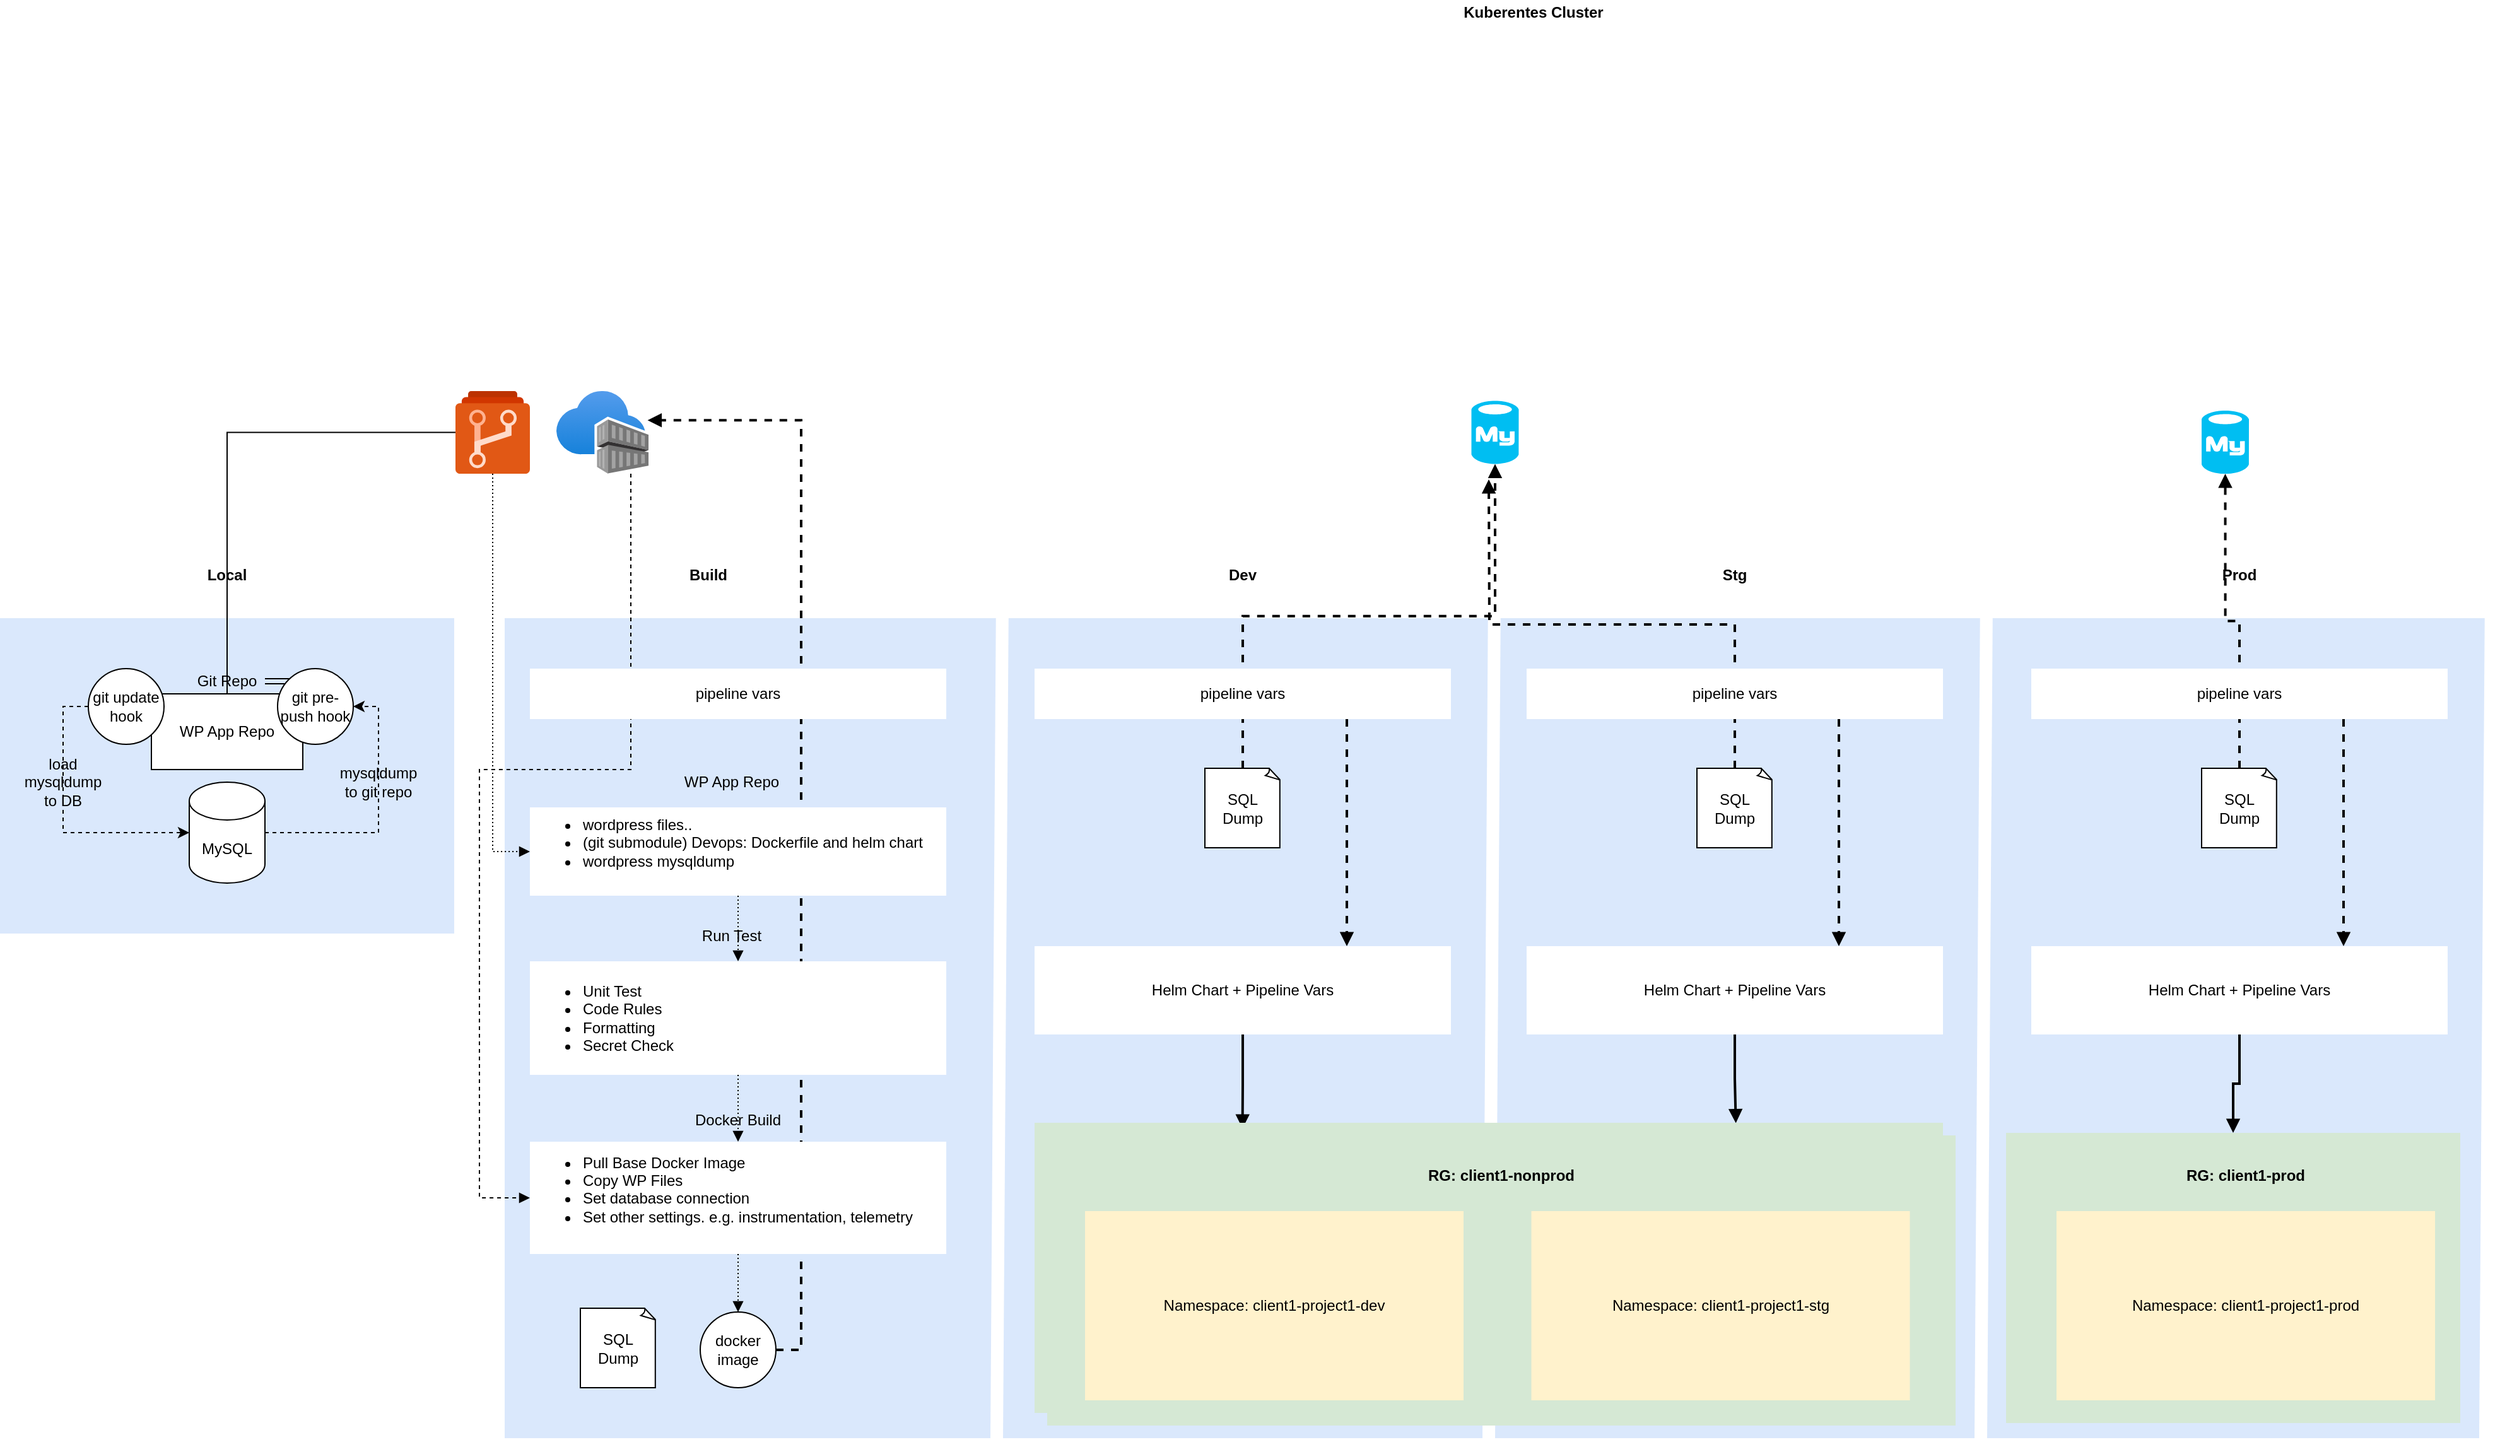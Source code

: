 <mxfile version="13.10.4" type="github">
  <diagram id="VkWiQgKyTVFQmq3Agn1a" name="Page-1">
    <mxGraphModel dx="2201" dy="1944" grid="1" gridSize="10" guides="1" tooltips="1" connect="1" arrows="1" fold="1" page="1" pageScale="1" pageWidth="850" pageHeight="1100" math="0" shadow="0">
      <root>
        <mxCell id="0" />
        <mxCell id="1" parent="0" />
        <mxCell id="SQHUohOvqXXeoGCL0_S1-23" value="" style="rounded=0;whiteSpace=wrap;html=1;fillColor=#dae8fc;strokeColor=none;" vertex="1" parent="1">
          <mxGeometry x="-10" y="400" width="360" height="250" as="geometry" />
        </mxCell>
        <mxCell id="SQHUohOvqXXeoGCL0_S1-17" style="edgeStyle=orthogonalEdgeStyle;rounded=0;orthogonalLoop=1;jettySize=auto;html=1;entryX=1;entryY=0.5;entryDx=0;entryDy=0;dashed=1;" edge="1" parent="1" source="SQHUohOvqXXeoGCL0_S1-1" target="SQHUohOvqXXeoGCL0_S1-6">
          <mxGeometry relative="1" as="geometry" />
        </mxCell>
        <mxCell id="SQHUohOvqXXeoGCL0_S1-1" value="MySQL" style="shape=cylinder3;whiteSpace=wrap;html=1;boundedLbl=1;backgroundOutline=1;size=15;" vertex="1" parent="1">
          <mxGeometry x="140" y="530" width="60" height="80" as="geometry" />
        </mxCell>
        <mxCell id="SQHUohOvqXXeoGCL0_S1-3" value="WP App Repo" style="rounded=0;whiteSpace=wrap;html=1;" vertex="1" parent="1">
          <mxGeometry x="110" y="460" width="120" height="60" as="geometry" />
        </mxCell>
        <mxCell id="SQHUohOvqXXeoGCL0_S1-16" style="edgeStyle=orthogonalEdgeStyle;rounded=0;orthogonalLoop=1;jettySize=auto;html=1;entryX=0;entryY=0.5;entryDx=0;entryDy=0;entryPerimeter=0;dashed=1;exitX=0;exitY=0.5;exitDx=0;exitDy=0;" edge="1" parent="1" source="SQHUohOvqXXeoGCL0_S1-4" target="SQHUohOvqXXeoGCL0_S1-1">
          <mxGeometry relative="1" as="geometry" />
        </mxCell>
        <mxCell id="SQHUohOvqXXeoGCL0_S1-4" value="git update hook" style="ellipse;whiteSpace=wrap;html=1;aspect=fixed;" vertex="1" parent="1">
          <mxGeometry x="60" y="440" width="60" height="60" as="geometry" />
        </mxCell>
        <mxCell id="SQHUohOvqXXeoGCL0_S1-45" value="" style="edgeStyle=orthogonalEdgeStyle;shape=link;rounded=0;orthogonalLoop=1;jettySize=auto;html=1;endArrow=none;endFill=0;" edge="1" parent="1" source="SQHUohOvqXXeoGCL0_S1-5" target="SQHUohOvqXXeoGCL0_S1-6">
          <mxGeometry relative="1" as="geometry" />
        </mxCell>
        <mxCell id="SQHUohOvqXXeoGCL0_S1-5" value="Git Repo" style="text;html=1;strokeColor=none;fillColor=none;align=center;verticalAlign=middle;whiteSpace=wrap;rounded=0;" vertex="1" parent="1">
          <mxGeometry x="140" y="440" width="60" height="20" as="geometry" />
        </mxCell>
        <mxCell id="SQHUohOvqXXeoGCL0_S1-6" value="git pre-push hook" style="ellipse;whiteSpace=wrap;html=1;aspect=fixed;" vertex="1" parent="1">
          <mxGeometry x="210" y="440" width="60" height="60" as="geometry" />
        </mxCell>
        <mxCell id="SQHUohOvqXXeoGCL0_S1-13" value="mysqldump to git repo" style="text;html=1;strokeColor=none;fillColor=none;align=center;verticalAlign=middle;whiteSpace=wrap;rounded=0;" vertex="1" parent="1">
          <mxGeometry x="260" y="520" width="60" height="20" as="geometry" />
        </mxCell>
        <mxCell id="SQHUohOvqXXeoGCL0_S1-21" value="load mysqldump to DB" style="text;html=1;strokeColor=none;fillColor=none;align=center;verticalAlign=middle;whiteSpace=wrap;rounded=0;" vertex="1" parent="1">
          <mxGeometry x="10" y="520" width="60" height="20" as="geometry" />
        </mxCell>
        <mxCell id="SQHUohOvqXXeoGCL0_S1-24" value="&lt;b&gt;Local&lt;/b&gt;" style="text;html=1;strokeColor=none;fillColor=none;align=center;verticalAlign=middle;whiteSpace=wrap;rounded=0;" vertex="1" parent="1">
          <mxGeometry x="140" y="356" width="60" height="20" as="geometry" />
        </mxCell>
        <mxCell id="SQHUohOvqXXeoGCL0_S1-31" style="edgeStyle=orthogonalEdgeStyle;rounded=0;orthogonalLoop=1;jettySize=auto;html=1;entryX=0.5;entryY=0;entryDx=0;entryDy=0;endArrow=none;endFill=0;" edge="1" parent="1" source="SQHUohOvqXXeoGCL0_S1-25" target="SQHUohOvqXXeoGCL0_S1-3">
          <mxGeometry relative="1" as="geometry" />
        </mxCell>
        <mxCell id="SQHUohOvqXXeoGCL0_S1-25" value="" style="aspect=fixed;html=1;points=[];align=center;image;fontSize=12;image=img/lib/mscae/Azure_Repos.svg;" vertex="1" parent="1">
          <mxGeometry x="351" y="220" width="59" height="65.56" as="geometry" />
        </mxCell>
        <mxCell id="SQHUohOvqXXeoGCL0_S1-27" value="" style="rounded=0;whiteSpace=wrap;html=1;fillColor=#dae8fc;strokeColor=none;" vertex="1" parent="1">
          <mxGeometry x="390" y="400" width="1570" height="650" as="geometry" />
        </mxCell>
        <mxCell id="SQHUohOvqXXeoGCL0_S1-64" style="edgeStyle=orthogonalEdgeStyle;rounded=0;orthogonalLoop=1;jettySize=auto;html=1;entryX=0;entryY=0.5;entryDx=0;entryDy=0;startArrow=none;startFill=0;endArrow=block;endFill=1;dashed=1;" edge="1" parent="1" source="SQHUohOvqXXeoGCL0_S1-29" target="SQHUohOvqXXeoGCL0_S1-51">
          <mxGeometry relative="1" as="geometry">
            <Array as="points">
              <mxPoint x="490" y="253" />
              <mxPoint x="490" y="520" />
              <mxPoint x="370" y="520" />
              <mxPoint x="370" y="859" />
            </Array>
          </mxGeometry>
        </mxCell>
        <mxCell id="SQHUohOvqXXeoGCL0_S1-29" value="" style="aspect=fixed;html=1;points=[];align=center;image;fontSize=12;image=img/lib/azure2/containers/Container_Registries.svg;" vertex="1" parent="1">
          <mxGeometry x="431" y="220" width="73.08" height="65.56" as="geometry" />
        </mxCell>
        <mxCell id="SQHUohOvqXXeoGCL0_S1-33" value="&lt;b&gt;Build&lt;/b&gt;" style="text;html=1;strokeColor=none;fillColor=none;align=center;verticalAlign=middle;whiteSpace=wrap;rounded=0;" vertex="1" parent="1">
          <mxGeometry x="500" y="356" width="103.08" height="20" as="geometry" />
        </mxCell>
        <mxCell id="SQHUohOvqXXeoGCL0_S1-34" value="&lt;b&gt;Dev&lt;/b&gt;" style="text;html=1;strokeColor=none;fillColor=none;align=center;verticalAlign=middle;whiteSpace=wrap;rounded=0;" vertex="1" parent="1">
          <mxGeometry x="945" y="356" width="60" height="20" as="geometry" />
        </mxCell>
        <mxCell id="SQHUohOvqXXeoGCL0_S1-59" style="edgeStyle=orthogonalEdgeStyle;rounded=0;orthogonalLoop=1;jettySize=auto;html=1;exitX=0.5;exitY=1;exitDx=0;exitDy=0;entryX=0.5;entryY=0;entryDx=0;entryDy=0;dashed=1;dashPattern=1 2;startArrow=none;startFill=0;endArrow=block;endFill=1;" edge="1" parent="1" source="SQHUohOvqXXeoGCL0_S1-44" target="SQHUohOvqXXeoGCL0_S1-54">
          <mxGeometry relative="1" as="geometry" />
        </mxCell>
        <mxCell id="SQHUohOvqXXeoGCL0_S1-46" value="WP App Repo" style="text;html=1;strokeColor=none;fillColor=none;align=center;verticalAlign=middle;whiteSpace=wrap;rounded=0;" vertex="1" parent="1">
          <mxGeometry x="400" y="520" width="340" height="20" as="geometry" />
        </mxCell>
        <mxCell id="SQHUohOvqXXeoGCL0_S1-49" value="" style="endArrow=none;html=1;strokeWidth=10;entryX=0.432;entryY=0;entryDx=0;entryDy=0;entryPerimeter=0;exitX=0.429;exitY=1;exitDx=0;exitDy=0;exitPerimeter=0;strokeColor=#FFFFFF;" edge="1" parent="1">
          <mxGeometry width="50" height="50" relative="1" as="geometry">
            <mxPoint x="780.0" y="1050" as="sourcePoint" />
            <mxPoint x="784.38" y="400" as="targetPoint" />
          </mxGeometry>
        </mxCell>
        <mxCell id="SQHUohOvqXXeoGCL0_S1-62" style="edgeStyle=orthogonalEdgeStyle;rounded=0;orthogonalLoop=1;jettySize=auto;html=1;exitX=0.5;exitY=1;exitDx=0;exitDy=0;entryX=0.5;entryY=0;entryDx=0;entryDy=0;dashed=1;dashPattern=1 2;startArrow=none;startFill=0;endArrow=block;endFill=1;" edge="1" parent="1" source="SQHUohOvqXXeoGCL0_S1-51" target="SQHUohOvqXXeoGCL0_S1-57">
          <mxGeometry relative="1" as="geometry" />
        </mxCell>
        <mxCell id="SQHUohOvqXXeoGCL0_S1-52" value="Docker Build" style="text;html=1;strokeColor=none;fillColor=none;align=center;verticalAlign=middle;whiteSpace=wrap;rounded=0;" vertex="1" parent="1">
          <mxGeometry x="420" y="788" width="310" height="20" as="geometry" />
        </mxCell>
        <mxCell id="SQHUohOvqXXeoGCL0_S1-61" style="edgeStyle=orthogonalEdgeStyle;rounded=0;orthogonalLoop=1;jettySize=auto;html=1;exitX=0.5;exitY=1;exitDx=0;exitDy=0;dashed=1;dashPattern=1 2;startArrow=none;startFill=0;endArrow=block;endFill=1;" edge="1" parent="1" source="SQHUohOvqXXeoGCL0_S1-54" target="SQHUohOvqXXeoGCL0_S1-51">
          <mxGeometry relative="1" as="geometry" />
        </mxCell>
        <mxCell id="SQHUohOvqXXeoGCL0_S1-55" value="Run Test" style="text;html=1;strokeColor=none;fillColor=none;align=center;verticalAlign=middle;whiteSpace=wrap;rounded=0;" vertex="1" parent="1">
          <mxGeometry x="400" y="642" width="340" height="20" as="geometry" />
        </mxCell>
        <mxCell id="SQHUohOvqXXeoGCL0_S1-81" style="edgeStyle=orthogonalEdgeStyle;rounded=0;orthogonalLoop=1;jettySize=auto;html=1;exitX=1;exitY=0.5;exitDx=0;exitDy=0;entryX=0.989;entryY=0.353;entryDx=0;entryDy=0;entryPerimeter=0;startArrow=none;startFill=0;endArrow=block;endFill=1;strokeColor=#000000;strokeWidth=2;dashed=1;" edge="1" parent="1" source="SQHUohOvqXXeoGCL0_S1-57" target="SQHUohOvqXXeoGCL0_S1-29">
          <mxGeometry relative="1" as="geometry" />
        </mxCell>
        <mxCell id="SQHUohOvqXXeoGCL0_S1-57" value="docker image" style="ellipse;whiteSpace=wrap;html=1;aspect=fixed;" vertex="1" parent="1">
          <mxGeometry x="545" y="950" width="60" height="60" as="geometry" />
        </mxCell>
        <mxCell id="SQHUohOvqXXeoGCL0_S1-58" style="edgeStyle=orthogonalEdgeStyle;rounded=0;orthogonalLoop=1;jettySize=auto;html=1;entryX=0;entryY=0.5;entryDx=0;entryDy=0;dashed=1;dashPattern=1 2;startArrow=none;startFill=0;endArrow=block;endFill=1;" edge="1" parent="1" source="SQHUohOvqXXeoGCL0_S1-25" target="SQHUohOvqXXeoGCL0_S1-44">
          <mxGeometry relative="1" as="geometry" />
        </mxCell>
        <mxCell id="SQHUohOvqXXeoGCL0_S1-69" value="&lt;b&gt;Kuberentes Cluster&lt;/b&gt;" style="text;html=1;strokeColor=none;fillColor=none;align=center;verticalAlign=middle;whiteSpace=wrap;rounded=0;" vertex="1" parent="1">
          <mxGeometry x="1127.5" y="-90" width="155" height="20" as="geometry" />
        </mxCell>
        <mxCell id="SQHUohOvqXXeoGCL0_S1-84" style="edgeStyle=orthogonalEdgeStyle;rounded=0;orthogonalLoop=1;jettySize=auto;html=1;exitX=0.75;exitY=1;exitDx=0;exitDy=0;entryX=0.75;entryY=0;entryDx=0;entryDy=0;dashed=1;startArrow=none;startFill=0;endArrow=block;endFill=1;strokeColor=#000000;strokeWidth=2;" edge="1" parent="1" source="SQHUohOvqXXeoGCL0_S1-70" target="SQHUohOvqXXeoGCL0_S1-77">
          <mxGeometry relative="1" as="geometry" />
        </mxCell>
        <mxCell id="SQHUohOvqXXeoGCL0_S1-71" value="" style="endArrow=none;html=1;strokeWidth=10;entryX=0.432;entryY=0;entryDx=0;entryDy=0;entryPerimeter=0;exitX=0.429;exitY=1;exitDx=0;exitDy=0;exitPerimeter=0;strokeColor=#FFFFFF;" edge="1" parent="1">
          <mxGeometry width="50" height="50" relative="1" as="geometry">
            <mxPoint x="1170" y="1050" as="sourcePoint" />
            <mxPoint x="1174.38" y="400" as="targetPoint" />
          </mxGeometry>
        </mxCell>
        <mxCell id="SQHUohOvqXXeoGCL0_S1-73" value="SQL Dump" style="whiteSpace=wrap;html=1;shape=mxgraph.basic.document" vertex="1" parent="1">
          <mxGeometry x="450" y="947" width="60" height="63" as="geometry" />
        </mxCell>
        <mxCell id="SQHUohOvqXXeoGCL0_S1-123" style="edgeStyle=orthogonalEdgeStyle;rounded=0;orthogonalLoop=1;jettySize=auto;html=1;exitX=0.5;exitY=1;exitDx=0;exitDy=0;entryX=0.215;entryY=-0.024;entryDx=0;entryDy=0;entryPerimeter=0;startArrow=none;startFill=0;endArrow=block;endFill=1;strokeColor=#000000;strokeWidth=2;" edge="1" parent="1" source="SQHUohOvqXXeoGCL0_S1-77" target="SQHUohOvqXXeoGCL0_S1-115">
          <mxGeometry relative="1" as="geometry" />
        </mxCell>
        <mxCell id="SQHUohOvqXXeoGCL0_S1-77" value="Helm Chart + Pipeline Vars" style="rounded=0;whiteSpace=wrap;html=1;strokeColor=none;" vertex="1" parent="1">
          <mxGeometry x="810" y="660" width="330" height="70" as="geometry" />
        </mxCell>
        <mxCell id="SQHUohOvqXXeoGCL0_S1-76" value="" style="verticalLabelPosition=bottom;html=1;verticalAlign=top;align=center;strokeColor=none;fillColor=#00BEF2;shape=mxgraph.azure.mysql_database;" vertex="1" parent="1">
          <mxGeometry x="1156.25" y="227.78" width="37.5" height="50" as="geometry" />
        </mxCell>
        <mxCell id="SQHUohOvqXXeoGCL0_S1-36" value="&lt;span&gt;pipeline vars&lt;/span&gt;" style="rounded=0;whiteSpace=wrap;html=1;strokeColor=none;" vertex="1" parent="1">
          <mxGeometry x="410" y="440" width="330" height="40" as="geometry" />
        </mxCell>
        <mxCell id="SQHUohOvqXXeoGCL0_S1-54" value="&lt;div&gt;&lt;ul&gt;&lt;li&gt;Unit Test&lt;/li&gt;&lt;li&gt;Code Rules&lt;/li&gt;&lt;li&gt;Formatting&lt;/li&gt;&lt;li&gt;Secret Check&lt;/li&gt;&lt;/ul&gt;&lt;/div&gt;" style="rounded=0;whiteSpace=wrap;html=1;strokeColor=none;align=left;" vertex="1" parent="1">
          <mxGeometry x="410" y="672" width="330" height="90" as="geometry" />
        </mxCell>
        <mxCell id="SQHUohOvqXXeoGCL0_S1-44" value="&lt;div&gt;&lt;ul&gt;&lt;li&gt;wordpress files..&lt;br&gt;&lt;/li&gt;&lt;li&gt;(git submodule) Devops: Dockerfile and helm chart&lt;/li&gt;&lt;li&gt;wordpress mysqldump&lt;/li&gt;&lt;/ul&gt;&lt;/div&gt;&lt;div&gt;&lt;br&gt;&lt;/div&gt;" style="rounded=0;whiteSpace=wrap;html=1;strokeColor=none;align=left;" vertex="1" parent="1">
          <mxGeometry x="410" y="550" width="330" height="70" as="geometry" />
        </mxCell>
        <mxCell id="SQHUohOvqXXeoGCL0_S1-51" value="&lt;div&gt;&lt;ul&gt;&lt;li&gt;Pull Base Docker Image&lt;br&gt;&lt;/li&gt;&lt;li&gt;Copy WP Files&amp;nbsp;&lt;/li&gt;&lt;li&gt;Set database connection&lt;/li&gt;&lt;li&gt;Set other settings. e.g. instrumentation, telemetry&lt;/li&gt;&lt;/ul&gt;&lt;/div&gt;&lt;div&gt;&lt;br&gt;&lt;/div&gt;" style="rounded=0;whiteSpace=wrap;html=1;strokeColor=none;align=left;" vertex="1" parent="1">
          <mxGeometry x="410" y="815" width="330" height="89" as="geometry" />
        </mxCell>
        <mxCell id="SQHUohOvqXXeoGCL0_S1-101" style="edgeStyle=orthogonalEdgeStyle;rounded=0;orthogonalLoop=1;jettySize=auto;html=1;exitX=0.5;exitY=0;exitDx=0;exitDy=0;exitPerimeter=0;entryX=0.5;entryY=1;entryDx=0;entryDy=0;entryPerimeter=0;dashed=1;startArrow=none;startFill=0;endArrow=block;endFill=1;strokeColor=#000000;strokeWidth=2;" edge="1" parent="1" source="SQHUohOvqXXeoGCL0_S1-82" target="SQHUohOvqXXeoGCL0_S1-76">
          <mxGeometry relative="1" as="geometry" />
        </mxCell>
        <mxCell id="SQHUohOvqXXeoGCL0_S1-82" value="SQL Dump" style="whiteSpace=wrap;html=1;shape=mxgraph.basic.document" vertex="1" parent="1">
          <mxGeometry x="945" y="519" width="60" height="63" as="geometry" />
        </mxCell>
        <mxCell id="SQHUohOvqXXeoGCL0_S1-85" value="&lt;b&gt;Stg&lt;/b&gt;" style="text;html=1;strokeColor=none;fillColor=none;align=center;verticalAlign=middle;whiteSpace=wrap;rounded=0;" vertex="1" parent="1">
          <mxGeometry x="1335" y="356" width="60" height="20" as="geometry" />
        </mxCell>
        <mxCell id="SQHUohOvqXXeoGCL0_S1-86" style="edgeStyle=orthogonalEdgeStyle;rounded=0;orthogonalLoop=1;jettySize=auto;html=1;exitX=0.75;exitY=1;exitDx=0;exitDy=0;entryX=0.75;entryY=0;entryDx=0;entryDy=0;dashed=1;startArrow=none;startFill=0;endArrow=block;endFill=1;strokeColor=#000000;strokeWidth=2;" edge="1" parent="1" source="SQHUohOvqXXeoGCL0_S1-87" target="SQHUohOvqXXeoGCL0_S1-89">
          <mxGeometry relative="1" as="geometry" />
        </mxCell>
        <mxCell id="SQHUohOvqXXeoGCL0_S1-88" value="" style="endArrow=none;html=1;strokeWidth=10;entryX=0.432;entryY=0;entryDx=0;entryDy=0;entryPerimeter=0;exitX=0.429;exitY=1;exitDx=0;exitDy=0;exitPerimeter=0;strokeColor=#FFFFFF;" edge="1" parent="1">
          <mxGeometry width="50" height="50" relative="1" as="geometry">
            <mxPoint x="1560" y="1050" as="sourcePoint" />
            <mxPoint x="1564.38" y="400" as="targetPoint" />
          </mxGeometry>
        </mxCell>
        <mxCell id="SQHUohOvqXXeoGCL0_S1-124" style="edgeStyle=orthogonalEdgeStyle;rounded=0;orthogonalLoop=1;jettySize=auto;html=1;exitX=0.5;exitY=1;exitDx=0;exitDy=0;entryX=0.772;entryY=0.001;entryDx=0;entryDy=0;entryPerimeter=0;startArrow=none;startFill=0;endArrow=block;endFill=1;strokeColor=#000000;strokeWidth=2;" edge="1" parent="1" source="SQHUohOvqXXeoGCL0_S1-89" target="SQHUohOvqXXeoGCL0_S1-105">
          <mxGeometry relative="1" as="geometry" />
        </mxCell>
        <mxCell id="SQHUohOvqXXeoGCL0_S1-89" value="Helm Chart + Pipeline Vars" style="rounded=0;whiteSpace=wrap;html=1;strokeColor=none;" vertex="1" parent="1">
          <mxGeometry x="1200" y="660" width="330" height="70" as="geometry" />
        </mxCell>
        <mxCell id="SQHUohOvqXXeoGCL0_S1-102" style="edgeStyle=orthogonalEdgeStyle;rounded=0;orthogonalLoop=1;jettySize=auto;html=1;exitX=0.5;exitY=0;exitDx=0;exitDy=0;exitPerimeter=0;dashed=1;startArrow=none;startFill=0;endArrow=block;endFill=1;strokeColor=#000000;strokeWidth=2;" edge="1" parent="1" source="SQHUohOvqXXeoGCL0_S1-90">
          <mxGeometry relative="1" as="geometry">
            <mxPoint x="1170" y="290" as="targetPoint" />
          </mxGeometry>
        </mxCell>
        <mxCell id="SQHUohOvqXXeoGCL0_S1-90" value="SQL Dump" style="whiteSpace=wrap;html=1;shape=mxgraph.basic.document" vertex="1" parent="1">
          <mxGeometry x="1335" y="519" width="60" height="63" as="geometry" />
        </mxCell>
        <mxCell id="SQHUohOvqXXeoGCL0_S1-91" value="&lt;b&gt;Prod&lt;/b&gt;" style="text;html=1;strokeColor=none;fillColor=none;align=center;verticalAlign=middle;whiteSpace=wrap;rounded=0;" vertex="1" parent="1">
          <mxGeometry x="1735" y="356" width="60" height="20" as="geometry" />
        </mxCell>
        <mxCell id="SQHUohOvqXXeoGCL0_S1-92" style="edgeStyle=orthogonalEdgeStyle;rounded=0;orthogonalLoop=1;jettySize=auto;html=1;exitX=0.75;exitY=1;exitDx=0;exitDy=0;entryX=0.75;entryY=0;entryDx=0;entryDy=0;dashed=1;startArrow=none;startFill=0;endArrow=block;endFill=1;strokeColor=#000000;strokeWidth=2;" edge="1" parent="1" source="SQHUohOvqXXeoGCL0_S1-93" target="SQHUohOvqXXeoGCL0_S1-95">
          <mxGeometry relative="1" as="geometry" />
        </mxCell>
        <mxCell id="SQHUohOvqXXeoGCL0_S1-94" value="" style="endArrow=none;html=1;strokeWidth=10;entryX=0.432;entryY=0;entryDx=0;entryDy=0;entryPerimeter=0;exitX=0.429;exitY=1;exitDx=0;exitDy=0;exitPerimeter=0;strokeColor=#FFFFFF;" edge="1" parent="1">
          <mxGeometry width="50" height="50" relative="1" as="geometry">
            <mxPoint x="1960" y="1050" as="sourcePoint" />
            <mxPoint x="1964.38" y="400" as="targetPoint" />
          </mxGeometry>
        </mxCell>
        <mxCell id="SQHUohOvqXXeoGCL0_S1-125" style="edgeStyle=orthogonalEdgeStyle;rounded=0;orthogonalLoop=1;jettySize=auto;html=1;exitX=0.5;exitY=1;exitDx=0;exitDy=0;entryX=0.5;entryY=0;entryDx=0;entryDy=0;startArrow=none;startFill=0;endArrow=block;endFill=1;strokeColor=#000000;strokeWidth=2;" edge="1" parent="1" source="SQHUohOvqXXeoGCL0_S1-95" target="SQHUohOvqXXeoGCL0_S1-120">
          <mxGeometry relative="1" as="geometry" />
        </mxCell>
        <mxCell id="SQHUohOvqXXeoGCL0_S1-95" value="Helm Chart + Pipeline Vars" style="rounded=0;whiteSpace=wrap;html=1;strokeColor=none;" vertex="1" parent="1">
          <mxGeometry x="1600" y="660" width="330" height="70" as="geometry" />
        </mxCell>
        <mxCell id="SQHUohOvqXXeoGCL0_S1-104" style="edgeStyle=orthogonalEdgeStyle;rounded=0;orthogonalLoop=1;jettySize=auto;html=1;exitX=0.5;exitY=0;exitDx=0;exitDy=0;exitPerimeter=0;entryX=0.5;entryY=1;entryDx=0;entryDy=0;entryPerimeter=0;dashed=1;startArrow=none;startFill=0;endArrow=block;endFill=1;strokeColor=#000000;strokeWidth=2;" edge="1" parent="1" source="SQHUohOvqXXeoGCL0_S1-96" target="SQHUohOvqXXeoGCL0_S1-100">
          <mxGeometry relative="1" as="geometry" />
        </mxCell>
        <mxCell id="SQHUohOvqXXeoGCL0_S1-96" value="SQL Dump" style="whiteSpace=wrap;html=1;shape=mxgraph.basic.document" vertex="1" parent="1">
          <mxGeometry x="1735" y="519" width="60" height="63" as="geometry" />
        </mxCell>
        <mxCell id="SQHUohOvqXXeoGCL0_S1-100" value="" style="verticalLabelPosition=bottom;html=1;verticalAlign=top;align=center;strokeColor=none;fillColor=#00BEF2;shape=mxgraph.azure.mysql_database;" vertex="1" parent="1">
          <mxGeometry x="1735" y="235.56" width="37.5" height="50" as="geometry" />
        </mxCell>
        <mxCell id="SQHUohOvqXXeoGCL0_S1-87" value="&lt;span&gt;pipeline vars&lt;/span&gt;" style="rounded=0;whiteSpace=wrap;html=1;strokeColor=none;" vertex="1" parent="1">
          <mxGeometry x="1200" y="440" width="330" height="40" as="geometry" />
        </mxCell>
        <mxCell id="SQHUohOvqXXeoGCL0_S1-93" value="&lt;span&gt;pipeline vars&lt;/span&gt;" style="rounded=0;whiteSpace=wrap;html=1;strokeColor=none;" vertex="1" parent="1">
          <mxGeometry x="1600" y="440" width="330" height="40" as="geometry" />
        </mxCell>
        <mxCell id="SQHUohOvqXXeoGCL0_S1-70" value="&lt;span&gt;pipeline vars&lt;/span&gt;" style="rounded=0;whiteSpace=wrap;html=1;strokeColor=none;" vertex="1" parent="1">
          <mxGeometry x="810" y="440" width="330" height="40" as="geometry" />
        </mxCell>
        <mxCell id="SQHUohOvqXXeoGCL0_S1-105" value="" style="rounded=0;whiteSpace=wrap;html=1;fillColor=#d5e8d4;strokeColor=none;" vertex="1" parent="1">
          <mxGeometry x="810" y="800" width="720" height="230" as="geometry" />
        </mxCell>
        <mxCell id="SQHUohOvqXXeoGCL0_S1-109" value="Namespace: client1-project1-dev" style="rounded=0;whiteSpace=wrap;html=1;fillColor=#fff2cc;strokeColor=none;" vertex="1" parent="1">
          <mxGeometry x="840" y="860" width="300" height="150" as="geometry" />
        </mxCell>
        <mxCell id="SQHUohOvqXXeoGCL0_S1-110" value="&lt;b&gt;RG: client1-nonprod&lt;/b&gt;" style="text;html=1;strokeColor=none;fillColor=none;align=center;verticalAlign=middle;whiteSpace=wrap;rounded=0;" vertex="1" parent="1">
          <mxGeometry x="1071.25" y="822" width="197.5" height="20" as="geometry" />
        </mxCell>
        <mxCell id="SQHUohOvqXXeoGCL0_S1-113" value="&lt;span&gt;Namespace: client1-project1-stg&lt;/span&gt;" style="rounded=0;whiteSpace=wrap;html=1;fillColor=#fff2cc;strokeColor=none;" vertex="1" parent="1">
          <mxGeometry x="1193.75" y="860" width="300" height="150" as="geometry" />
        </mxCell>
        <mxCell id="SQHUohOvqXXeoGCL0_S1-115" value="" style="rounded=0;whiteSpace=wrap;html=1;fillColor=#d5e8d4;strokeColor=none;" vertex="1" parent="1">
          <mxGeometry x="820" y="810" width="720" height="230" as="geometry" />
        </mxCell>
        <mxCell id="SQHUohOvqXXeoGCL0_S1-116" value="Namespace: client1-project1-dev" style="rounded=0;whiteSpace=wrap;html=1;fillColor=#fff2cc;strokeColor=none;" vertex="1" parent="1">
          <mxGeometry x="850" y="870" width="300" height="150" as="geometry" />
        </mxCell>
        <mxCell id="SQHUohOvqXXeoGCL0_S1-117" value="&lt;b&gt;RG: client1-nonprod&lt;/b&gt;" style="text;html=1;strokeColor=none;fillColor=none;align=center;verticalAlign=middle;whiteSpace=wrap;rounded=0;" vertex="1" parent="1">
          <mxGeometry x="1081.25" y="832" width="197.5" height="20" as="geometry" />
        </mxCell>
        <mxCell id="SQHUohOvqXXeoGCL0_S1-118" value="&lt;span&gt;Namespace: client1-project1-stg&lt;/span&gt;" style="rounded=0;whiteSpace=wrap;html=1;fillColor=#fff2cc;strokeColor=none;" vertex="1" parent="1">
          <mxGeometry x="1203.75" y="870" width="300" height="150" as="geometry" />
        </mxCell>
        <mxCell id="SQHUohOvqXXeoGCL0_S1-120" value="" style="rounded=0;whiteSpace=wrap;html=1;fillColor=#d5e8d4;strokeColor=none;" vertex="1" parent="1">
          <mxGeometry x="1580" y="808" width="360" height="230" as="geometry" />
        </mxCell>
        <mxCell id="SQHUohOvqXXeoGCL0_S1-121" value="&lt;span&gt;Namespace: client1-project1-prod&lt;/span&gt;" style="rounded=0;whiteSpace=wrap;html=1;fillColor=#fff2cc;strokeColor=none;" vertex="1" parent="1">
          <mxGeometry x="1620" y="870" width="300" height="150" as="geometry" />
        </mxCell>
        <mxCell id="SQHUohOvqXXeoGCL0_S1-122" value="&lt;b&gt;RG: client1-prod&lt;/b&gt;" style="text;html=1;strokeColor=none;fillColor=none;align=center;verticalAlign=middle;whiteSpace=wrap;rounded=0;" vertex="1" parent="1">
          <mxGeometry x="1671.25" y="832" width="197.5" height="20" as="geometry" />
        </mxCell>
      </root>
    </mxGraphModel>
  </diagram>
</mxfile>
